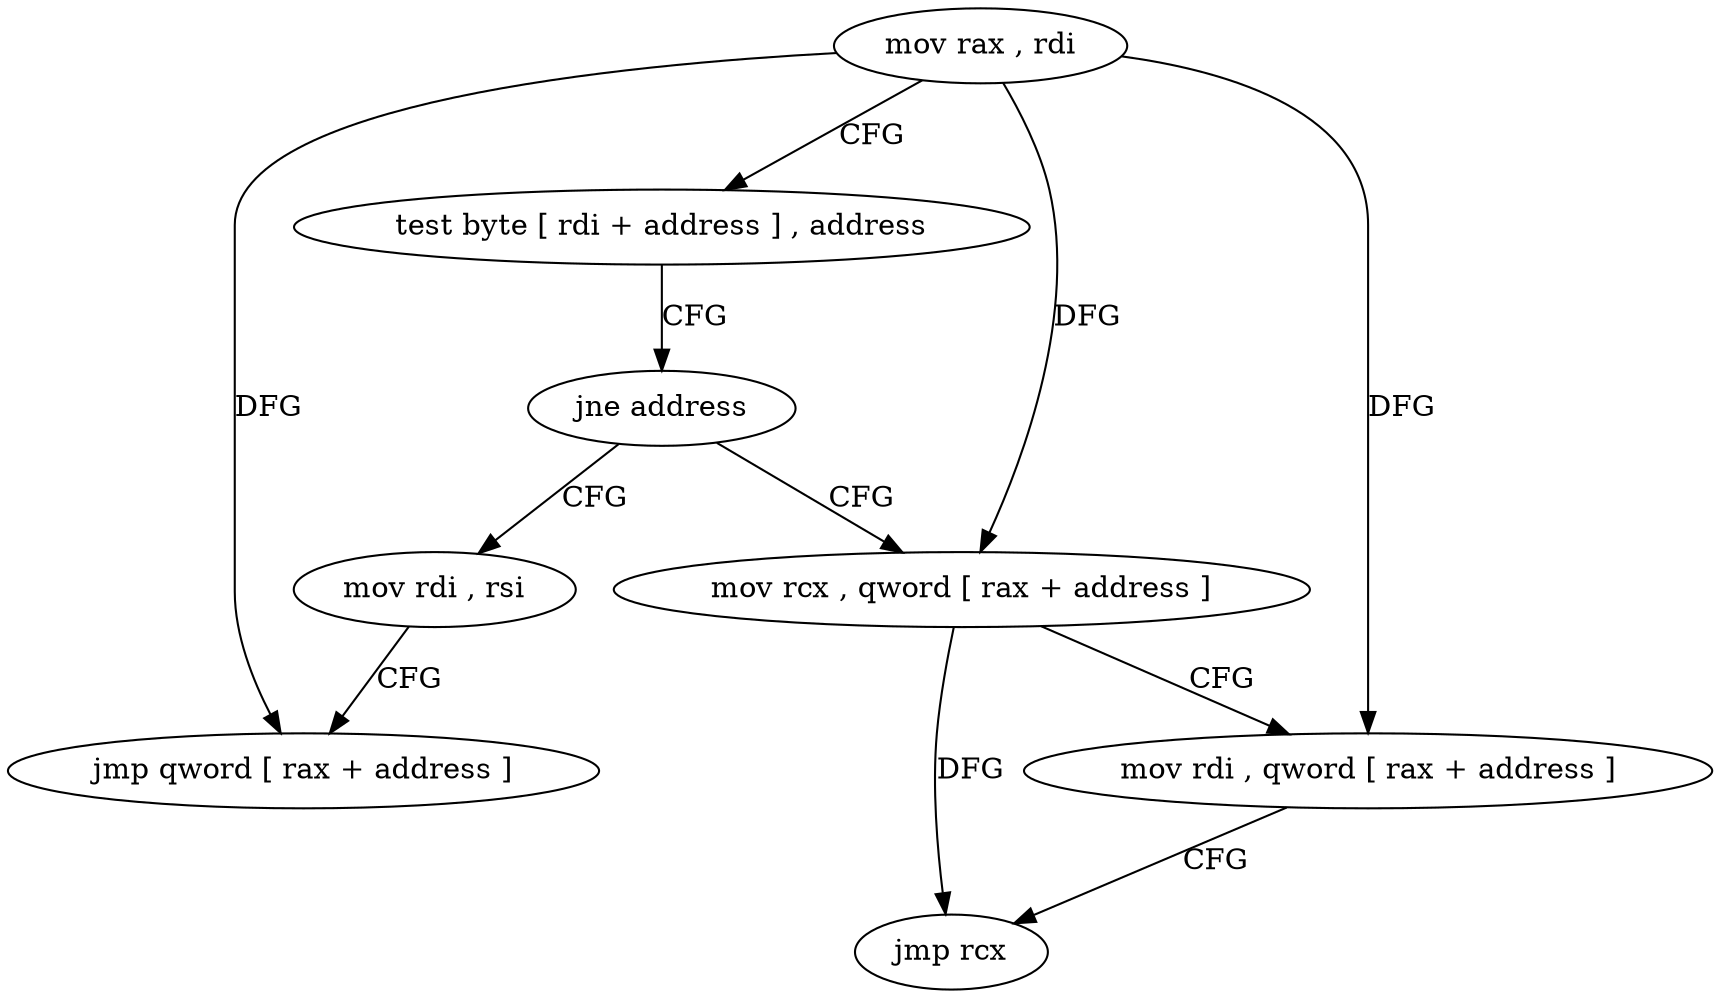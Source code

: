 digraph "func" {
"4259696" [label = "mov rax , rdi" ]
"4259699" [label = "test byte [ rdi + address ] , address" ]
"4259703" [label = "jne address" ]
"4259711" [label = "mov rcx , qword [ rax + address ]" ]
"4259705" [label = "mov rdi , rsi" ]
"4259715" [label = "mov rdi , qword [ rax + address ]" ]
"4259719" [label = "jmp rcx" ]
"4259708" [label = "jmp qword [ rax + address ]" ]
"4259696" -> "4259699" [ label = "CFG" ]
"4259696" -> "4259711" [ label = "DFG" ]
"4259696" -> "4259715" [ label = "DFG" ]
"4259696" -> "4259708" [ label = "DFG" ]
"4259699" -> "4259703" [ label = "CFG" ]
"4259703" -> "4259711" [ label = "CFG" ]
"4259703" -> "4259705" [ label = "CFG" ]
"4259711" -> "4259715" [ label = "CFG" ]
"4259711" -> "4259719" [ label = "DFG" ]
"4259705" -> "4259708" [ label = "CFG" ]
"4259715" -> "4259719" [ label = "CFG" ]
}
